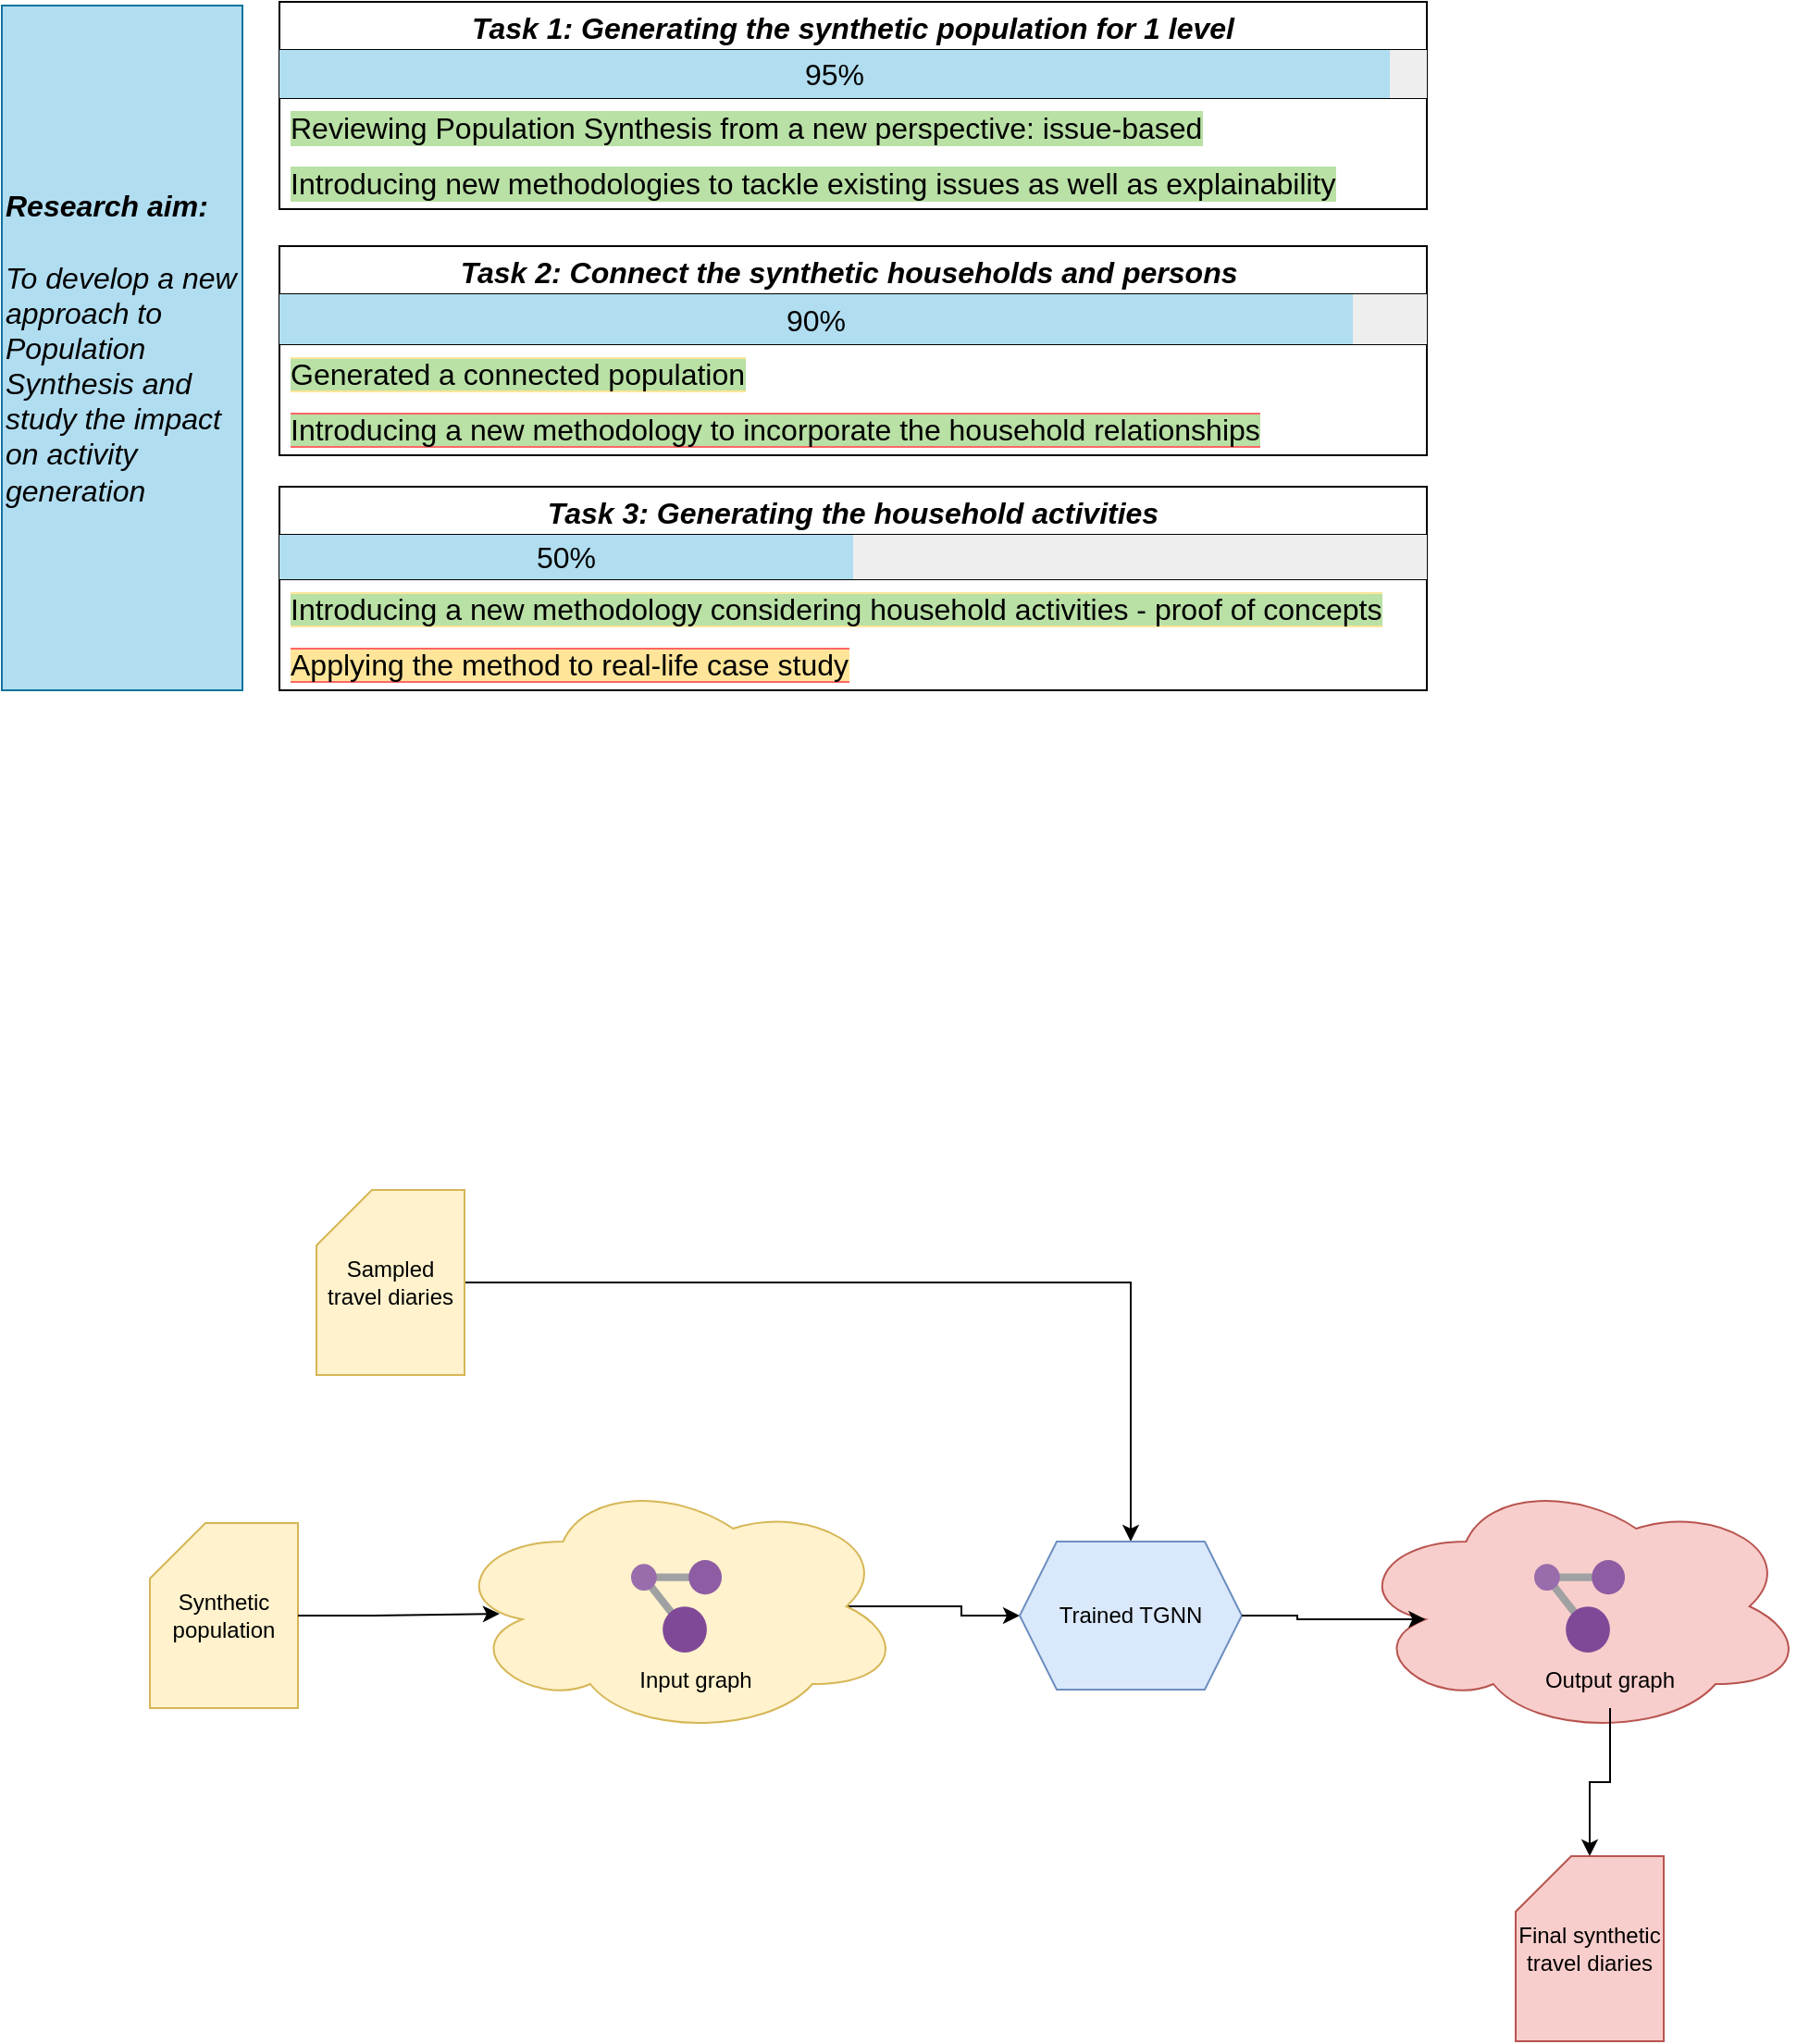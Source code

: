 <mxfile version="26.1.0">
  <diagram name="Page-1" id="GcLynW6Bm_qK1KajZ2lx">
    <mxGraphModel dx="1434" dy="746" grid="1" gridSize="10" guides="1" tooltips="1" connect="1" arrows="1" fold="1" page="1" pageScale="1" pageWidth="1169" pageHeight="827" math="0" shadow="0">
      <root>
        <mxCell id="0" />
        <mxCell id="1" parent="0" />
        <mxCell id="DFPLayo4z6RkdoQgYkVW-1" value="&lt;b&gt;&lt;i&gt;Research aim:&lt;/i&gt;&lt;/b&gt;&lt;div&gt;&lt;br&gt;&lt;div style=&quot;font-size: 16px;&quot;&gt;&lt;i&gt;To develop a new approach to Population Synthesis and study the impact on activity generation&lt;/i&gt;&lt;/div&gt;&lt;/div&gt;" style="rounded=0;whiteSpace=wrap;html=1;align=left;fontSize=16;fillColor=#b1ddf0;strokeColor=#10739e;" parent="1" vertex="1">
          <mxGeometry x="10" y="300" width="130" height="370" as="geometry" />
        </mxCell>
        <mxCell id="DFPLayo4z6RkdoQgYkVW-2" value="Task 1: Generating the synthetic population for 1 level" style="swimlane;fontStyle=3;childLayout=stackLayout;horizontal=1;startSize=26;horizontalStack=0;resizeParent=1;resizeParentMax=0;resizeLast=0;collapsible=1;marginBottom=0;align=center;fontSize=16;" parent="1" vertex="1">
          <mxGeometry x="160" y="298" width="620" height="112" as="geometry" />
        </mxCell>
        <mxCell id="DFPLayo4z6RkdoQgYkVW-66" value="" style="shape=table;startSize=0;container=1;collapsible=0;childLayout=tableLayout;fontSize=16;" parent="DFPLayo4z6RkdoQgYkVW-2" vertex="1">
          <mxGeometry y="26" width="620" height="26" as="geometry" />
        </mxCell>
        <mxCell id="DFPLayo4z6RkdoQgYkVW-67" value="" style="shape=tableRow;horizontal=0;startSize=0;swimlaneHead=0;swimlaneBody=0;strokeColor=inherit;top=0;left=0;bottom=0;right=0;collapsible=0;dropTarget=0;fillColor=none;points=[[0,0.5],[1,0.5]];portConstraint=eastwest;fontSize=16;" parent="DFPLayo4z6RkdoQgYkVW-66" vertex="1">
          <mxGeometry width="620" height="26" as="geometry" />
        </mxCell>
        <mxCell id="DFPLayo4z6RkdoQgYkVW-68" value="95%" style="shape=partialRectangle;html=1;whiteSpace=wrap;connectable=0;strokeColor=#10739e;overflow=hidden;fillColor=#b1ddf0;top=0;left=0;bottom=0;right=0;pointerEvents=1;fontSize=16;" parent="DFPLayo4z6RkdoQgYkVW-67" vertex="1">
          <mxGeometry width="600" height="26" as="geometry">
            <mxRectangle width="600" height="26" as="alternateBounds" />
          </mxGeometry>
        </mxCell>
        <mxCell id="DFPLayo4z6RkdoQgYkVW-69" value="" style="shape=partialRectangle;html=1;whiteSpace=wrap;connectable=0;overflow=hidden;fillColor=#eeeeee;top=0;left=0;bottom=0;right=0;pointerEvents=1;fontSize=16;strokeColor=#36393d;" parent="DFPLayo4z6RkdoQgYkVW-67" vertex="1">
          <mxGeometry x="600" width="20" height="26" as="geometry">
            <mxRectangle width="20" height="26" as="alternateBounds" />
          </mxGeometry>
        </mxCell>
        <mxCell id="DFPLayo4z6RkdoQgYkVW-3" value="Reviewing Population Synthesis from a new perspective: issue-based" style="text;strokeColor=none;fillColor=none;spacingLeft=4;spacingRight=4;overflow=hidden;rotatable=0;points=[[0,0.5],[1,0.5]];portConstraint=eastwest;fontSize=16;whiteSpace=wrap;html=1;labelBackgroundColor=#B9E0A5;textShadow=0;labelBorderColor=none;" parent="DFPLayo4z6RkdoQgYkVW-2" vertex="1">
          <mxGeometry y="52" width="620" height="30" as="geometry" />
        </mxCell>
        <mxCell id="DFPLayo4z6RkdoQgYkVW-4" value="Introducing new methodologies to tackle existing issues as well as explainability" style="text;strokeColor=none;fillColor=none;spacingLeft=4;spacingRight=4;overflow=hidden;rotatable=0;points=[[0,0.5],[1,0.5]];portConstraint=eastwest;fontSize=16;whiteSpace=wrap;html=1;labelBackgroundColor=#B9E0A5;textShadow=0;labelBorderColor=none;" parent="DFPLayo4z6RkdoQgYkVW-2" vertex="1">
          <mxGeometry y="82" width="620" height="30" as="geometry" />
        </mxCell>
        <mxCell id="DFPLayo4z6RkdoQgYkVW-6" value="Task 2: Connect the synthetic households and persons " style="swimlane;fontStyle=3;childLayout=stackLayout;horizontal=1;startSize=26;horizontalStack=0;resizeParent=1;resizeParentMax=0;resizeLast=0;collapsible=1;marginBottom=0;align=center;fontSize=16;" parent="1" vertex="1">
          <mxGeometry x="160" y="430" width="620" height="113" as="geometry" />
        </mxCell>
        <mxCell id="DFPLayo4z6RkdoQgYkVW-62" value="" style="shape=table;startSize=0;container=1;collapsible=0;childLayout=tableLayout;fontSize=16;" parent="DFPLayo4z6RkdoQgYkVW-6" vertex="1">
          <mxGeometry y="26" width="620" height="27" as="geometry" />
        </mxCell>
        <mxCell id="DFPLayo4z6RkdoQgYkVW-63" value="" style="shape=tableRow;horizontal=0;startSize=0;swimlaneHead=0;swimlaneBody=0;strokeColor=inherit;top=0;left=0;bottom=0;right=0;collapsible=0;dropTarget=0;fillColor=none;points=[[0,0.5],[1,0.5]];portConstraint=eastwest;fontSize=16;" parent="DFPLayo4z6RkdoQgYkVW-62" vertex="1">
          <mxGeometry width="620" height="27" as="geometry" />
        </mxCell>
        <mxCell id="DFPLayo4z6RkdoQgYkVW-64" value="90%" style="shape=partialRectangle;html=1;whiteSpace=wrap;connectable=0;strokeColor=#10739e;overflow=hidden;fillColor=#b1ddf0;top=0;left=0;bottom=0;right=0;pointerEvents=1;fontSize=16;" parent="DFPLayo4z6RkdoQgYkVW-63" vertex="1">
          <mxGeometry width="580" height="27" as="geometry">
            <mxRectangle width="580" height="27" as="alternateBounds" />
          </mxGeometry>
        </mxCell>
        <mxCell id="DFPLayo4z6RkdoQgYkVW-65" value="" style="shape=partialRectangle;html=1;whiteSpace=wrap;connectable=0;strokeColor=#36393d;overflow=hidden;fillColor=#eeeeee;top=0;left=0;bottom=0;right=0;pointerEvents=1;fontSize=16;" parent="DFPLayo4z6RkdoQgYkVW-63" vertex="1">
          <mxGeometry x="580" width="40" height="27" as="geometry">
            <mxRectangle width="40" height="27" as="alternateBounds" />
          </mxGeometry>
        </mxCell>
        <mxCell id="DFPLayo4z6RkdoQgYkVW-7" value="&lt;span style=&quot;background-color: rgb(185, 224, 165);&quot;&gt;Generated a connected population&lt;/span&gt;" style="text;strokeColor=none;fillColor=none;spacingLeft=4;spacingRight=4;overflow=hidden;rotatable=0;points=[[0,0.5],[1,0.5]];portConstraint=eastwest;fontSize=16;whiteSpace=wrap;html=1;labelBackgroundColor=#FFE599;" parent="DFPLayo4z6RkdoQgYkVW-6" vertex="1">
          <mxGeometry y="53" width="620" height="30" as="geometry" />
        </mxCell>
        <mxCell id="DFPLayo4z6RkdoQgYkVW-8" value="&lt;span style=&quot;background-color: rgb(185, 224, 165);&quot;&gt;Introducing a new methodology to incorporate the household relationships&lt;/span&gt;" style="text;strokeColor=none;fillColor=none;spacingLeft=4;spacingRight=4;overflow=hidden;rotatable=0;points=[[0,0.5],[1,0.5]];portConstraint=eastwest;fontSize=16;whiteSpace=wrap;html=1;labelBackgroundColor=#FF6666;" parent="DFPLayo4z6RkdoQgYkVW-6" vertex="1">
          <mxGeometry y="83" width="620" height="30" as="geometry" />
        </mxCell>
        <mxCell id="DFPLayo4z6RkdoQgYkVW-10" value="Task 3: Generating the household activities" style="swimlane;fontStyle=3;childLayout=stackLayout;horizontal=1;startSize=26;horizontalStack=0;resizeParent=1;resizeParentMax=0;resizeLast=0;collapsible=1;marginBottom=0;align=center;fontSize=16;" parent="1" vertex="1">
          <mxGeometry x="160" y="560" width="620" height="110" as="geometry" />
        </mxCell>
        <mxCell id="DFPLayo4z6RkdoQgYkVW-44" value="" style="shape=table;startSize=0;container=1;collapsible=0;childLayout=tableLayout;fontSize=16;" parent="DFPLayo4z6RkdoQgYkVW-10" vertex="1">
          <mxGeometry y="26" width="620" height="24" as="geometry" />
        </mxCell>
        <mxCell id="DFPLayo4z6RkdoQgYkVW-45" value="" style="shape=tableRow;horizontal=0;startSize=0;swimlaneHead=0;swimlaneBody=0;strokeColor=inherit;top=0;left=0;bottom=0;right=0;collapsible=0;dropTarget=0;fillColor=none;points=[[0,0.5],[1,0.5]];portConstraint=eastwest;fontSize=16;" parent="DFPLayo4z6RkdoQgYkVW-44" vertex="1">
          <mxGeometry width="620" height="24" as="geometry" />
        </mxCell>
        <mxCell id="DFPLayo4z6RkdoQgYkVW-46" value="&lt;font style=&quot;font-size: 16px;&quot; face=&quot;Helvetica&quot;&gt;50%&lt;/font&gt;" style="shape=partialRectangle;html=1;whiteSpace=wrap;connectable=0;strokeColor=#10739e;overflow=hidden;fillColor=#b1ddf0;top=0;left=0;bottom=0;right=0;pointerEvents=1;fontSize=16;" parent="DFPLayo4z6RkdoQgYkVW-45" vertex="1">
          <mxGeometry width="310" height="24" as="geometry">
            <mxRectangle width="310" height="24" as="alternateBounds" />
          </mxGeometry>
        </mxCell>
        <mxCell id="DFPLayo4z6RkdoQgYkVW-47" value="" style="shape=partialRectangle;html=1;whiteSpace=wrap;connectable=0;strokeColor=#36393d;overflow=hidden;fillColor=#eeeeee;top=0;left=0;bottom=0;right=0;pointerEvents=1;fontSize=16;" parent="DFPLayo4z6RkdoQgYkVW-45" vertex="1">
          <mxGeometry x="310" width="310" height="24" as="geometry">
            <mxRectangle width="310" height="24" as="alternateBounds" />
          </mxGeometry>
        </mxCell>
        <mxCell id="DFPLayo4z6RkdoQgYkVW-11" value="&lt;span style=&quot;background-color: rgb(185, 224, 165);&quot;&gt;Introducing a new methodology considering household activities - proof of concepts&lt;/span&gt;" style="text;strokeColor=none;fillColor=none;spacingLeft=4;spacingRight=4;overflow=hidden;rotatable=0;points=[[0,0.5],[1,0.5]];portConstraint=eastwest;fontSize=16;whiteSpace=wrap;html=1;labelBackgroundColor=#FFE599;" parent="DFPLayo4z6RkdoQgYkVW-10" vertex="1">
          <mxGeometry y="50" width="620" height="30" as="geometry" />
        </mxCell>
        <mxCell id="DFPLayo4z6RkdoQgYkVW-12" value="&lt;span style=&quot;background-color: rgb(255, 229, 153);&quot;&gt;Applying the method to real-life case study&lt;/span&gt;" style="text;strokeColor=none;fillColor=none;spacingLeft=4;spacingRight=4;overflow=hidden;rotatable=0;points=[[0,0.5],[1,0.5]];portConstraint=eastwest;fontSize=16;whiteSpace=wrap;html=1;labelBackgroundColor=#FF6666;" parent="DFPLayo4z6RkdoQgYkVW-10" vertex="1">
          <mxGeometry y="80" width="620" height="30" as="geometry" />
        </mxCell>
        <mxCell id="qMUVeWqfAemtNZWCeS_H-2" value="Synthetic population" style="shape=card;whiteSpace=wrap;html=1;fillColor=#fff2cc;strokeColor=#d6b656;" vertex="1" parent="1">
          <mxGeometry x="90" y="1120" width="80" height="100" as="geometry" />
        </mxCell>
        <mxCell id="qMUVeWqfAemtNZWCeS_H-41" style="edgeStyle=orthogonalEdgeStyle;rounded=0;orthogonalLoop=1;jettySize=auto;html=1;exitX=0.875;exitY=0.5;exitDx=0;exitDy=0;exitPerimeter=0;" edge="1" parent="1" source="qMUVeWqfAemtNZWCeS_H-3" target="qMUVeWqfAemtNZWCeS_H-38">
          <mxGeometry relative="1" as="geometry" />
        </mxCell>
        <mxCell id="qMUVeWqfAemtNZWCeS_H-3" value="" style="ellipse;shape=cloud;whiteSpace=wrap;html=1;fillColor=#fff2cc;strokeColor=#d6b656;" vertex="1" parent="1">
          <mxGeometry x="252" y="1095" width="245" height="140" as="geometry" />
        </mxCell>
        <mxCell id="qMUVeWqfAemtNZWCeS_H-4" value="" style="image;sketch=0;aspect=fixed;html=1;points=[];align=center;fontSize=12;image=img/lib/mscae/Resource_Graph_Explorer.svg;" vertex="1" parent="1">
          <mxGeometry x="350" y="1140" width="49" height="50" as="geometry" />
        </mxCell>
        <mxCell id="qMUVeWqfAemtNZWCeS_H-5" value="Input graph" style="text;html=1;align=center;verticalAlign=middle;whiteSpace=wrap;rounded=0;" vertex="1" parent="1">
          <mxGeometry x="350" y="1190" width="70" height="30" as="geometry" />
        </mxCell>
        <mxCell id="qMUVeWqfAemtNZWCeS_H-32" value="" style="ellipse;shape=cloud;whiteSpace=wrap;html=1;fillColor=#f8cecc;strokeColor=#b85450;" vertex="1" parent="1">
          <mxGeometry x="740" y="1095" width="245" height="140" as="geometry" />
        </mxCell>
        <mxCell id="qMUVeWqfAemtNZWCeS_H-33" value="" style="image;sketch=0;aspect=fixed;html=1;points=[];align=center;fontSize=12;image=img/lib/mscae/Resource_Graph_Explorer.svg;" vertex="1" parent="1">
          <mxGeometry x="838" y="1140" width="49" height="50" as="geometry" />
        </mxCell>
        <mxCell id="qMUVeWqfAemtNZWCeS_H-43" style="edgeStyle=orthogonalEdgeStyle;rounded=0;orthogonalLoop=1;jettySize=auto;html=1;" edge="1" parent="1" source="qMUVeWqfAemtNZWCeS_H-34" target="qMUVeWqfAemtNZWCeS_H-35">
          <mxGeometry relative="1" as="geometry" />
        </mxCell>
        <mxCell id="qMUVeWqfAemtNZWCeS_H-34" value="Output graph" style="text;html=1;align=center;verticalAlign=middle;whiteSpace=wrap;rounded=0;" vertex="1" parent="1">
          <mxGeometry x="838" y="1190" width="82" height="30" as="geometry" />
        </mxCell>
        <mxCell id="qMUVeWqfAemtNZWCeS_H-35" value="Final synthetic travel diaries" style="shape=card;whiteSpace=wrap;html=1;fillColor=#f8cecc;strokeColor=#b85450;" vertex="1" parent="1">
          <mxGeometry x="828" y="1300" width="80" height="100" as="geometry" />
        </mxCell>
        <mxCell id="qMUVeWqfAemtNZWCeS_H-39" style="edgeStyle=orthogonalEdgeStyle;rounded=0;orthogonalLoop=1;jettySize=auto;html=1;" edge="1" parent="1" source="qMUVeWqfAemtNZWCeS_H-36" target="qMUVeWqfAemtNZWCeS_H-38">
          <mxGeometry relative="1" as="geometry" />
        </mxCell>
        <mxCell id="qMUVeWqfAemtNZWCeS_H-36" value="Sampled travel diaries" style="shape=card;whiteSpace=wrap;html=1;fillColor=#fff2cc;strokeColor=#d6b656;" vertex="1" parent="1">
          <mxGeometry x="180" y="940" width="80" height="100" as="geometry" />
        </mxCell>
        <mxCell id="qMUVeWqfAemtNZWCeS_H-38" value="Trained TGNN" style="shape=hexagon;perimeter=hexagonPerimeter2;whiteSpace=wrap;html=1;fixedSize=1;fillColor=#dae8fc;strokeColor=#6c8ebf;" vertex="1" parent="1">
          <mxGeometry x="560" y="1130" width="120" height="80" as="geometry" />
        </mxCell>
        <mxCell id="qMUVeWqfAemtNZWCeS_H-40" style="edgeStyle=orthogonalEdgeStyle;rounded=0;orthogonalLoop=1;jettySize=auto;html=1;entryX=0.11;entryY=0.529;entryDx=0;entryDy=0;entryPerimeter=0;" edge="1" parent="1" source="qMUVeWqfAemtNZWCeS_H-2" target="qMUVeWqfAemtNZWCeS_H-3">
          <mxGeometry relative="1" as="geometry" />
        </mxCell>
        <mxCell id="qMUVeWqfAemtNZWCeS_H-42" style="edgeStyle=orthogonalEdgeStyle;rounded=0;orthogonalLoop=1;jettySize=auto;html=1;entryX=0.16;entryY=0.55;entryDx=0;entryDy=0;entryPerimeter=0;" edge="1" parent="1" source="qMUVeWqfAemtNZWCeS_H-38" target="qMUVeWqfAemtNZWCeS_H-32">
          <mxGeometry relative="1" as="geometry" />
        </mxCell>
      </root>
    </mxGraphModel>
  </diagram>
</mxfile>
